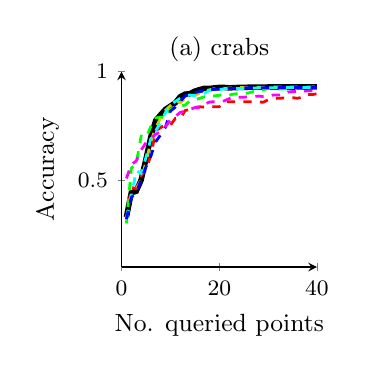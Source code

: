 % This file was created by matlab2tikz v0.0.7.
% Copyright (c) 2008--2010, Nico Schlömer <nico.schloemer@gmail.com>
% All rights reserved.
% 
% The latest updates can be retrieved from
%   http://www.mathworks.com/matlabcentral/fileexchange/22022-matlab2tikz
% where you can also make suggestions and rate matlab2tikz.
% 
\begin{tikzpicture}

% defining custom colors
\definecolor{mycolor1}{rgb}{0.8,0.8,0}
\definecolor{mycolor2}{rgb}{0,1,1}
\definecolor{mycolor3}{rgb}{1,0,1}


\begin{axis}[
footnotesize,
width= 1.6in,
height= 1.6in,
xmin=0, xmax=40,
ymin=0.1, ymax=1,
ytick={0.5,1},
xtick = {0,20,40},
xlabel = {No. queried points},
ylabel = {Accuracy},
title = {(a) crabs},
axis on top,
axis y line = left,
axis x line = bottom
%legend entries={$optimal$,$rand$,$IVM$,$maxent$,$QBC2$,$QBC100$,$SVM$},
 %egend style={nodes=right}
]
\addplot [
color=black,
solid,
line width=2.0pt
]
coordinates{ (1,0.33) (2,0.442) (3,0.449) (4,0.5) (5,0.597) (6,0.7) (7,0.775) (8,0.801) (9,0.826) (10,0.841) (11,0.856) (12,0.884) (13,0.896) (14,0.898) (15,0.91) (16,0.917) (17,0.923) (18,0.922) (19,0.925) (20,0.927) (21,0.927) (22,0.925) (23,0.926) (24,0.927) (25,0.927) (26,0.928) (27,0.928) (28,0.928) (29,0.928) (30,0.929) (31,0.929) (32,0.929) (33,0.929) (34,0.929) (35,0.929) (36,0.929) (37,0.929) (38,0.929) (39,0.929) (40,0.93) (41,0.93) (42,0.93) (43,0.93) (44,0.93) (45,0.93) (46,0.93) (47,0.93) (48,0.93) (49,0.93) (50,0.93) (51,0.93) (52,0.93) (53,0.93) (54,0.93) (55,0.93) (56,0.93) (57,0.93) (58,0.93) (59,0.93) (60,0.93)
};

\addplot [
color=red,
dashed,
line width=1.0pt
]
coordinates{ (1,0.32) (2,0.467) (3,0.461) (4,0.52) (5,0.548) (6,0.614) (7,0.728) (8,0.742) (9,0.756) (10,0.753) (11,0.784) (12,0.784) (13,0.82) (14,0.827) (15,0.835) (16,0.838) (17,0.836) (18,0.84) (19,0.838) (20,0.838) (21,0.861) (22,0.861) (23,0.861) (24,0.863) (25,0.861) (26,0.861) (27,0.861) (28,0.86) (29,0.859) (30,0.87) (31,0.876) (32,0.877) (33,0.878) (34,0.88) (35,0.88) (36,0.877) (37,0.882) (38,0.894) (39,0.894) (40,0.898) (41,0.9) (42,0.9) (43,0.901) (44,0.901) (45,0.906) (46,0.907) (47,0.911) (48,0.911) (49,0.913) (50,0.913) (51,0.914) (52,0.914) (53,0.915) (54,0.916) (55,0.92) (56,0.92) (57,0.922) (58,0.923) (59,0.925) (60,0.925)
};

\addplot [
color=green,
dashed,
line width=1.0pt
]
coordinates{ (1,0.301) (2,0.555) (3,0.576) (4,0.702) (5,0.695) (6,0.747) (7,0.786) (8,0.791) (9,0.787) (10,0.825) (11,0.839) (12,0.842) (13,0.845) (14,0.866) (15,0.87) (16,0.877) (17,0.884) (18,0.885) (19,0.888) (20,0.891) (21,0.896) (22,0.891) (23,0.897) (24,0.898) (25,0.899) (26,0.902) (27,0.908) (28,0.913) (29,0.916) (30,0.922) (31,0.921) (32,0.919) (33,0.92) (34,0.921) (35,0.921) (36,0.923) (37,0.923) (38,0.924) (39,0.925) (40,0.925) (41,0.926) (42,0.926) (43,0.927) (44,0.927) (45,0.927) (46,0.928) (47,0.928) (48,0.928) (49,0.928) (50,0.928) (51,0.928) (52,0.929) (53,0.929) (54,0.928) (55,0.928) (56,0.928) (57,0.928) (58,0.928) (59,0.928) (60,0.928)
};

\addplot [
color=mycolor1,
dashed,
line width=1.0pt
]
coordinates{ (1,0.323) (2,0.437) (3,0.456) (4,0.504) (5,0.582) (6,0.678) (7,0.741) (8,0.787) (9,0.822) (10,0.843) (11,0.866) (12,0.856) (13,0.876) (14,0.886) (15,0.891) (16,0.9) (17,0.91) (18,0.916) (19,0.921) (20,0.924) (21,0.923) (22,0.924) (23,0.925) (24,0.927) (25,0.927) (26,0.927) (27,0.928) (28,0.928) (29,0.928) (30,0.929) (31,0.929) (32,0.929) (33,0.929) (34,0.929) (35,0.929) (36,0.929) (37,0.929) (38,0.929) (39,0.929) (40,0.93) (41,0.93) (42,0.93) (43,0.93) (44,0.93) (45,0.93) (46,0.93) (47,0.93) (48,0.93) (49,0.93) (50,0.93) (51,0.93) (52,0.93) (53,0.93) (54,0.93) (55,0.93) (56,0.93) (57,0.93) (58,0.93) (59,0.93) (60,0.93)
};

\addplot [
color=mycolor2,
dashed,
line width=1.0pt
]
coordinates{ (1,0.326) (2,0.421) (3,0.544) (4,0.531) (5,0.604) (6,0.691) (7,0.728) (8,0.766) (9,0.812) (10,0.847) (11,0.862) (12,0.877) (13,0.89) (14,0.892) (15,0.89) (16,0.901) (17,0.9) (18,0.914) (19,0.917) (20,0.917) (21,0.921) (22,0.922) (23,0.921) (24,0.922) (25,0.92) (26,0.922) (27,0.924) (28,0.925) (29,0.926) (30,0.926) (31,0.926) (32,0.926) (33,0.927) (34,0.927) (35,0.927) (36,0.927) (37,0.927) (38,0.927) (39,0.927) (40,0.928) (41,0.928) (42,0.928) (43,0.928) (44,0.928) (45,0.928) (46,0.928) (47,0.928) (48,0.928) (49,0.928) (50,0.928) (51,0.928) (52,0.928) (53,0.928) (54,0.928) (55,0.928) (56,0.928) (57,0.929) (58,0.929) (59,0.929) (60,0.929)
};

\addplot [
color=blue,
dashed,
line width=1.0pt
]
coordinates{ (1,0.321) (2,0.42) (3,0.444) (4,0.501) (5,0.561) (6,0.611) (7,0.677) (8,0.709) (9,0.744) (10,0.818) (11,0.836) (12,0.862) (13,0.887) (14,0.9) (15,0.903) (16,0.908) (17,0.911) (18,0.915) (19,0.919) (20,0.919) (21,0.922) (22,0.923) (23,0.923) (24,0.925) (25,0.926) (26,0.926) (27,0.926) (28,0.926) (29,0.926) (30,0.926) (31,0.926) (32,0.926) (33,0.927) (34,0.927) (35,0.927) (36,0.927) (37,0.927) (38,0.927) (39,0.927) (40,0.927) (41,0.927) (42,0.927) (43,0.927) (44,0.928) (45,0.927) (46,0.928) (47,0.928) (48,0.928) (49,0.928) (50,0.928) (51,0.928) (52,0.928) (53,0.928) (54,0.928) (55,0.928) (56,0.928) (57,0.928) (58,0.928) (59,0.928) (60,0.928)
};

\addplot [
color=mycolor3,
dashed,
line width=1.0pt
]
coordinates{ (1,0.508) (2,0.572) (3,0.588) (4,0.638) (5,0.673) (6,0.69) (7,0.712) (8,0.722) (9,0.747) (10,0.777) (11,0.793) (12,0.812) (13,0.818) (14,0.826) (15,0.834) (16,0.834) (17,0.849) (18,0.86) (19,0.861) (20,0.861) (21,0.865) (22,0.875) (23,0.882) (24,0.882) (25,0.882) (26,0.884) (27,0.886) (28,0.887) (29,0.885) (30,0.886) (31,0.892) (32,0.892) (33,0.893) (34,0.906) (35,0.908) (36,0.909) (37,0.911) (38,0.911) (39,0.912) (40,0.913) (41,0.914) (42,0.916) (43,0.915) (44,0.916) (45,0.915) (46,0.916) (47,0.918) (48,0.921) (49,0.921) (50,0.921) (51,0.922) (52,0.921) (53,0.919) (54,0.919) (55,0.92) (56,0.92) (57,0.92) (58,0.92) (59,0.92) (60,0.92)
};

\end{axis}
\end{tikzpicture}
